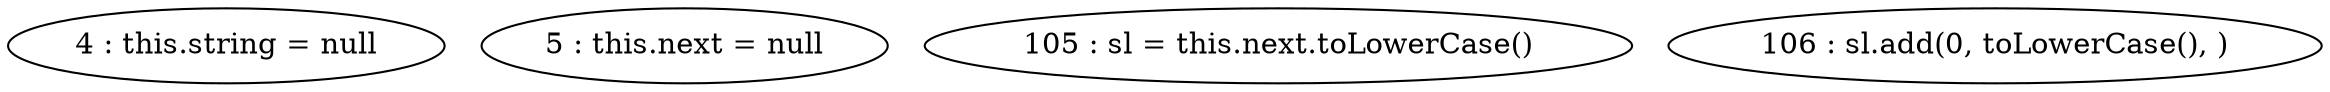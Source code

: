 digraph G {
"4 : this.string = null"
"5 : this.next = null"
"105 : sl = this.next.toLowerCase()"
"106 : sl.add(0, toLowerCase(), )"
}